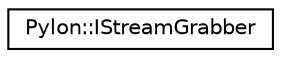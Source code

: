 digraph "Graphical Class Hierarchy"
{
  edge [fontname="Helvetica",fontsize="10",labelfontname="Helvetica",labelfontsize="10"];
  node [fontname="Helvetica",fontsize="10",shape=record];
  rankdir="LR";
  Node1 [label="Pylon::IStreamGrabber",height=0.2,width=0.4,color="black", fillcolor="white", style="filled",URL="$struct_pylon_1_1_i_stream_grabber.html",tooltip="Low Level API: Interface to an (input) data stream. "];
}
